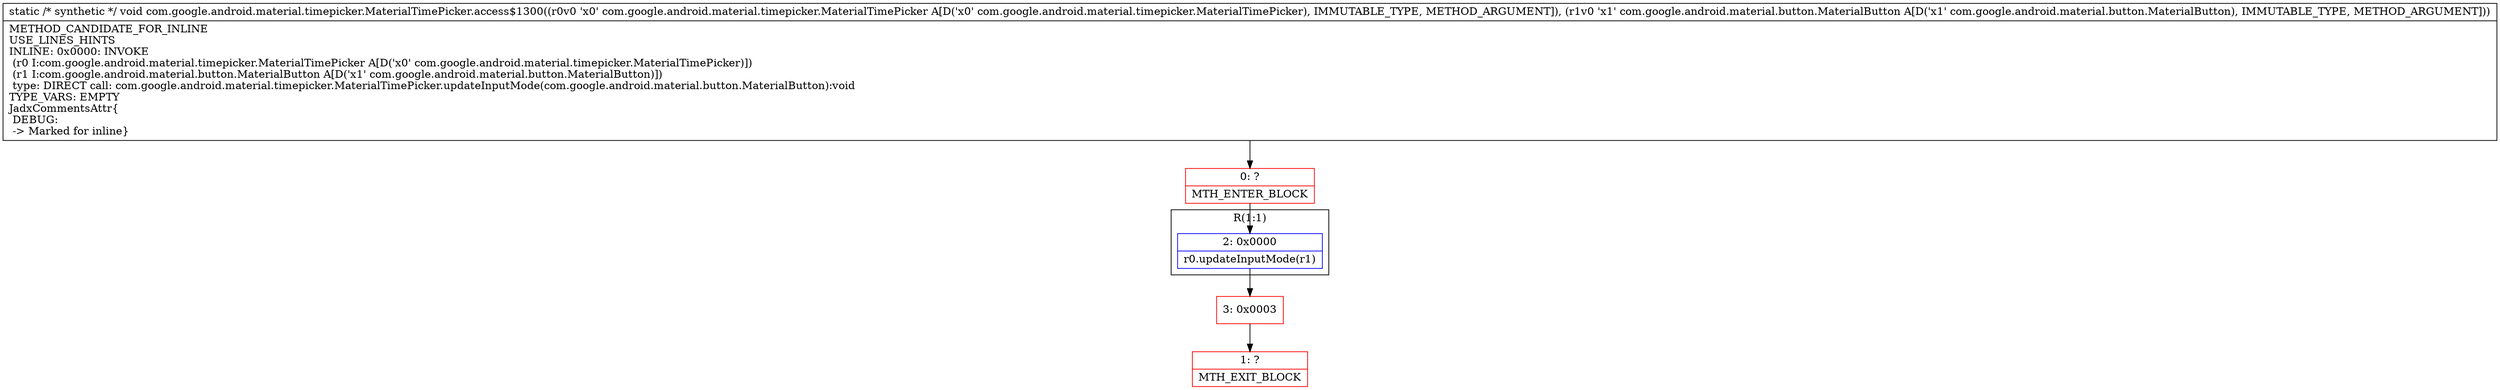 digraph "CFG forcom.google.android.material.timepicker.MaterialTimePicker.access$1300(Lcom\/google\/android\/material\/timepicker\/MaterialTimePicker;Lcom\/google\/android\/material\/button\/MaterialButton;)V" {
subgraph cluster_Region_2102394804 {
label = "R(1:1)";
node [shape=record,color=blue];
Node_2 [shape=record,label="{2\:\ 0x0000|r0.updateInputMode(r1)\l}"];
}
Node_0 [shape=record,color=red,label="{0\:\ ?|MTH_ENTER_BLOCK\l}"];
Node_3 [shape=record,color=red,label="{3\:\ 0x0003}"];
Node_1 [shape=record,color=red,label="{1\:\ ?|MTH_EXIT_BLOCK\l}"];
MethodNode[shape=record,label="{static \/* synthetic *\/ void com.google.android.material.timepicker.MaterialTimePicker.access$1300((r0v0 'x0' com.google.android.material.timepicker.MaterialTimePicker A[D('x0' com.google.android.material.timepicker.MaterialTimePicker), IMMUTABLE_TYPE, METHOD_ARGUMENT]), (r1v0 'x1' com.google.android.material.button.MaterialButton A[D('x1' com.google.android.material.button.MaterialButton), IMMUTABLE_TYPE, METHOD_ARGUMENT]))  | METHOD_CANDIDATE_FOR_INLINE\lUSE_LINES_HINTS\lINLINE: 0x0000: INVOKE  \l  (r0 I:com.google.android.material.timepicker.MaterialTimePicker A[D('x0' com.google.android.material.timepicker.MaterialTimePicker)])\l  (r1 I:com.google.android.material.button.MaterialButton A[D('x1' com.google.android.material.button.MaterialButton)])\l type: DIRECT call: com.google.android.material.timepicker.MaterialTimePicker.updateInputMode(com.google.android.material.button.MaterialButton):void\lTYPE_VARS: EMPTY\lJadxCommentsAttr\{\l DEBUG: \l \-\> Marked for inline\}\l}"];
MethodNode -> Node_0;Node_2 -> Node_3;
Node_0 -> Node_2;
Node_3 -> Node_1;
}

